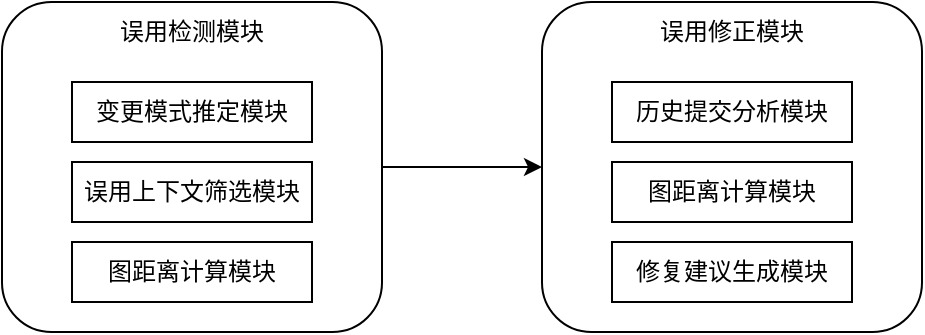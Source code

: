 <mxfile version="24.3.1" type="github">
  <diagram name="第 1 页" id="8a-9v8xuM8Dy89i8Rbkq">
    <mxGraphModel dx="1674" dy="786" grid="1" gridSize="10" guides="1" tooltips="1" connect="1" arrows="1" fold="1" page="1" pageScale="1" pageWidth="827" pageHeight="1169" math="0" shadow="0">
      <root>
        <mxCell id="0" />
        <mxCell id="1" parent="0" />
        <mxCell id="Y7iztjV5FLh4-UJOSg3i-16" value="" style="rounded=1;whiteSpace=wrap;html=1;" vertex="1" parent="1">
          <mxGeometry x="385" y="150" width="190" height="165" as="geometry" />
        </mxCell>
        <mxCell id="Y7iztjV5FLh4-UJOSg3i-17" style="edgeStyle=orthogonalEdgeStyle;rounded=0;orthogonalLoop=1;jettySize=auto;html=1;entryX=0;entryY=0.5;entryDx=0;entryDy=0;" edge="1" parent="1" source="Y7iztjV5FLh4-UJOSg3i-15" target="Y7iztjV5FLh4-UJOSg3i-16">
          <mxGeometry relative="1" as="geometry" />
        </mxCell>
        <mxCell id="Y7iztjV5FLh4-UJOSg3i-15" value="" style="rounded=1;whiteSpace=wrap;html=1;" vertex="1" parent="1">
          <mxGeometry x="115" y="150" width="190" height="165" as="geometry" />
        </mxCell>
        <mxCell id="Y7iztjV5FLh4-UJOSg3i-2" value="变更模式推定模块" style="rounded=0;whiteSpace=wrap;html=1;" vertex="1" parent="1">
          <mxGeometry x="150" y="190" width="120" height="30" as="geometry" />
        </mxCell>
        <mxCell id="Y7iztjV5FLh4-UJOSg3i-6" value="图距离计算模块" style="rounded=0;whiteSpace=wrap;html=1;" vertex="1" parent="1">
          <mxGeometry x="150" y="270" width="120" height="30" as="geometry" />
        </mxCell>
        <mxCell id="Y7iztjV5FLh4-UJOSg3i-8" value="历史提交分析模块" style="rounded=0;whiteSpace=wrap;html=1;" vertex="1" parent="1">
          <mxGeometry x="420" y="190" width="120" height="30" as="geometry" />
        </mxCell>
        <mxCell id="Y7iztjV5FLh4-UJOSg3i-11" value="修复建议生成模块" style="rounded=0;whiteSpace=wrap;html=1;" vertex="1" parent="1">
          <mxGeometry x="420" y="270" width="120" height="30" as="geometry" />
        </mxCell>
        <mxCell id="Y7iztjV5FLh4-UJOSg3i-12" value="图距离计算模块" style="rounded=0;whiteSpace=wrap;html=1;" vertex="1" parent="1">
          <mxGeometry x="420" y="230" width="120" height="30" as="geometry" />
        </mxCell>
        <mxCell id="Y7iztjV5FLh4-UJOSg3i-14" value="误用上下文筛选模块" style="rounded=0;whiteSpace=wrap;html=1;" vertex="1" parent="1">
          <mxGeometry x="150" y="230" width="120" height="30" as="geometry" />
        </mxCell>
        <mxCell id="Y7iztjV5FLh4-UJOSg3i-18" value="误用检测模块" style="text;html=1;align=center;verticalAlign=middle;whiteSpace=wrap;rounded=0;" vertex="1" parent="1">
          <mxGeometry x="170" y="150" width="80" height="30" as="geometry" />
        </mxCell>
        <mxCell id="Y7iztjV5FLh4-UJOSg3i-19" value="误用修正模块" style="text;html=1;align=center;verticalAlign=middle;whiteSpace=wrap;rounded=0;" vertex="1" parent="1">
          <mxGeometry x="440" y="150" width="80" height="30" as="geometry" />
        </mxCell>
      </root>
    </mxGraphModel>
  </diagram>
</mxfile>
